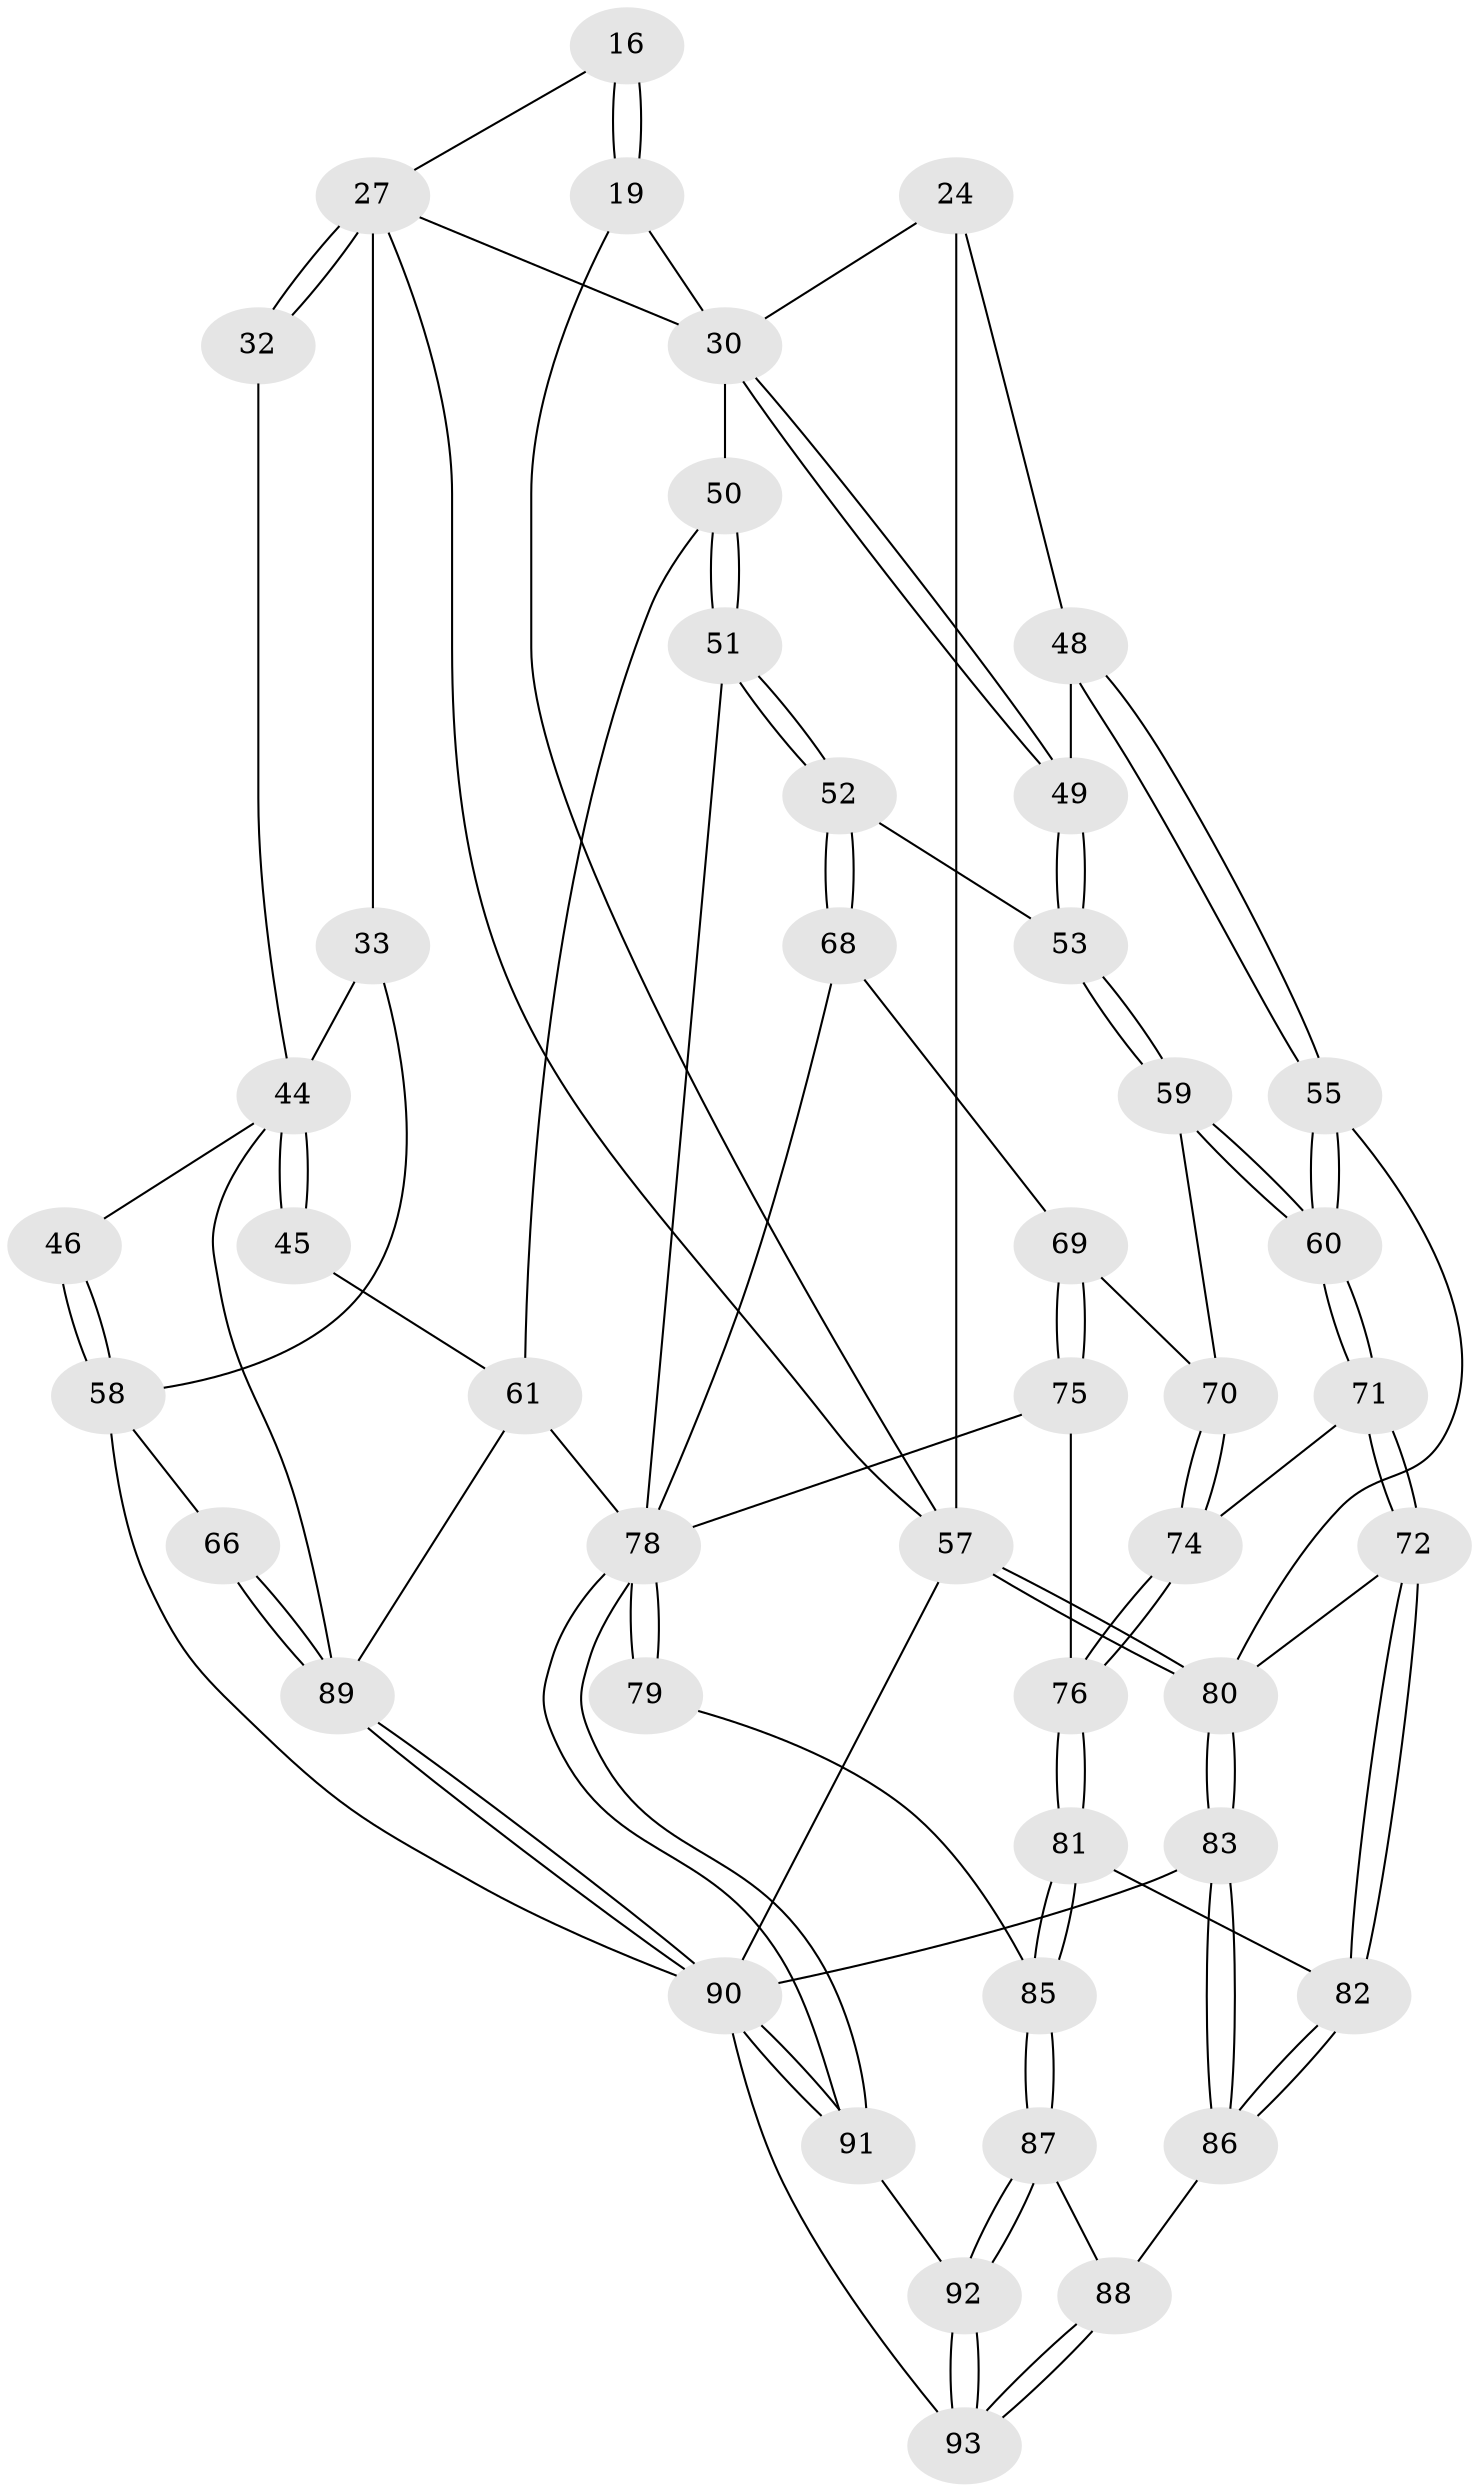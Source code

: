 // original degree distribution, {3: 0.021505376344086023, 6: 0.1935483870967742, 5: 0.5591397849462365, 4: 0.22580645161290322}
// Generated by graph-tools (version 1.1) at 2025/02/03/09/25 05:02:14]
// undirected, 46 vertices, 109 edges
graph export_dot {
graph [start="1"]
  node [color=gray90,style=filled];
  16 [pos="+0.47010210756900067+0.10319379359932646"];
  19 [pos="+0.40813986692677423+0.16107284242477096",super="+12+11"];
  24 [pos="+0.2233689767801214+0.23160015992968078",super="+22+23"];
  27 [pos="+0.608383717871896+0.2250987493943595",super="+10+26"];
  30 [pos="+0.3835809469731779+0.2788844933759863",super="+20+29+28+21"];
  32 [pos="+0.6512917573370096+0.23852865256040504",super="+31"];
  33 [pos="+0.8619326395912779+0.2243151319177747",super="+25+2"];
  44 [pos="+0.8291889285422663+0.4535129412137623",super="+43+35+38"];
  45 [pos="+0.8267924165820497+0.4521475241059668",super="+39"];
  46 [pos="+1+0.2837271095725487"];
  48 [pos="+0.15071150734251146+0.4437591207945853",super="+47"];
  49 [pos="+0.36421745316850657+0.42797865934105944"];
  50 [pos="+0.5041422610976541+0.3186739451081871",super="+42"];
  51 [pos="+0.5439021341059915+0.4419831596989693"];
  52 [pos="+0.4246018426517503+0.4797441802987928"];
  53 [pos="+0.3701640648711124+0.4584735909575345"];
  55 [pos="+0.1296788801420438+0.49228397139634716"];
  57 [pos="+0+0.5221721483690481",super="+18+17+15+6"];
  58 [pos="+1+0.6471738567920994",super="+3+36"];
  59 [pos="+0.34184515875342714+0.4911892125279641"];
  60 [pos="+0.2245253898360143+0.5558222883468518"];
  61 [pos="+0.7371512662354013+0.6850535050693656",super="+41"];
  66 [pos="+0.9989708421115652+0.6562646088840368"];
  68 [pos="+0.4755970742769782+0.5749930519121724"];
  69 [pos="+0.40002851944159723+0.6106905728455556"];
  70 [pos="+0.37442499739549095+0.6025313608062316"];
  71 [pos="+0.22671172300577927+0.5764597169854725"];
  72 [pos="+0.16536047632705167+0.6976333195554483"];
  74 [pos="+0.320083034248617+0.668316945262198"];
  75 [pos="+0.4273331896699851+0.6952188188362127"];
  76 [pos="+0.320603698309516+0.669965628202741"];
  78 [pos="+0.5333269555521909+0.8374467699558344",super="+62+63+54+77"];
  79 [pos="+0.4464439069342576+0.7628458587767981"];
  80 [pos="+0+0.5272689641449186",super="+73+56"];
  81 [pos="+0.30622668408916986+0.7101872121702121"];
  82 [pos="+0.1662681635772611+0.7361905845745471"];
  83 [pos="+0+0.8152018684060723"];
  85 [pos="+0.3298680133368308+0.7912173333726437"];
  86 [pos="+0.14056321580777437+0.8069100865191742"];
  87 [pos="+0.3028026491433581+0.8354481889170069"];
  88 [pos="+0.14547179406520877+0.8119994186704191"];
  89 [pos="+0.8110100971478894+1",super="+65+64"];
  90 [pos="+0.8037796033585627+1",super="+84"];
  91 [pos="+0.519851922000534+1"];
  92 [pos="+0.4206440608966485+1"];
  93 [pos="+0.21208988485470934+1"];
  16 -- 19 [weight=2];
  16 -- 19;
  16 -- 27;
  19 -- 30 [weight=2];
  19 -- 57;
  24 -- 30 [weight=2];
  24 -- 57 [weight=2];
  24 -- 48 [weight=2];
  27 -- 32 [weight=2];
  27 -- 32;
  27 -- 30;
  27 -- 57;
  27 -- 33 [weight=2];
  30 -- 49;
  30 -- 49;
  30 -- 50 [weight=2];
  32 -- 44 [weight=2];
  33 -- 58 [weight=2];
  33 -- 44;
  44 -- 45 [weight=3];
  44 -- 45;
  44 -- 46;
  44 -- 89;
  45 -- 61;
  46 -- 58 [weight=2];
  46 -- 58;
  48 -- 55;
  48 -- 55;
  48 -- 49;
  49 -- 53;
  49 -- 53;
  50 -- 51;
  50 -- 51;
  50 -- 61;
  51 -- 52;
  51 -- 52;
  51 -- 78;
  52 -- 53;
  52 -- 68;
  52 -- 68;
  53 -- 59;
  53 -- 59;
  55 -- 60;
  55 -- 60;
  55 -- 80;
  57 -- 80 [weight=2];
  57 -- 80;
  57 -- 90 [weight=2];
  58 -- 66;
  58 -- 90 [weight=2];
  59 -- 60;
  59 -- 60;
  59 -- 70;
  60 -- 71;
  60 -- 71;
  61 -- 78 [weight=2];
  61 -- 89;
  66 -- 89 [weight=2];
  66 -- 89;
  68 -- 69;
  68 -- 78;
  69 -- 70;
  69 -- 75;
  69 -- 75;
  70 -- 74;
  70 -- 74;
  71 -- 72;
  71 -- 72;
  71 -- 74;
  72 -- 82;
  72 -- 82;
  72 -- 80;
  74 -- 76;
  74 -- 76;
  75 -- 76;
  75 -- 78;
  76 -- 81;
  76 -- 81;
  78 -- 79 [weight=2];
  78 -- 79;
  78 -- 91;
  78 -- 91;
  79 -- 85;
  80 -- 83;
  80 -- 83;
  81 -- 82;
  81 -- 85;
  81 -- 85;
  82 -- 86;
  82 -- 86;
  83 -- 86;
  83 -- 86;
  83 -- 90;
  85 -- 87;
  85 -- 87;
  86 -- 88;
  87 -- 88;
  87 -- 92;
  87 -- 92;
  88 -- 93;
  88 -- 93;
  89 -- 90;
  89 -- 90;
  90 -- 91;
  90 -- 91;
  90 -- 93;
  91 -- 92;
  92 -- 93;
  92 -- 93;
}
